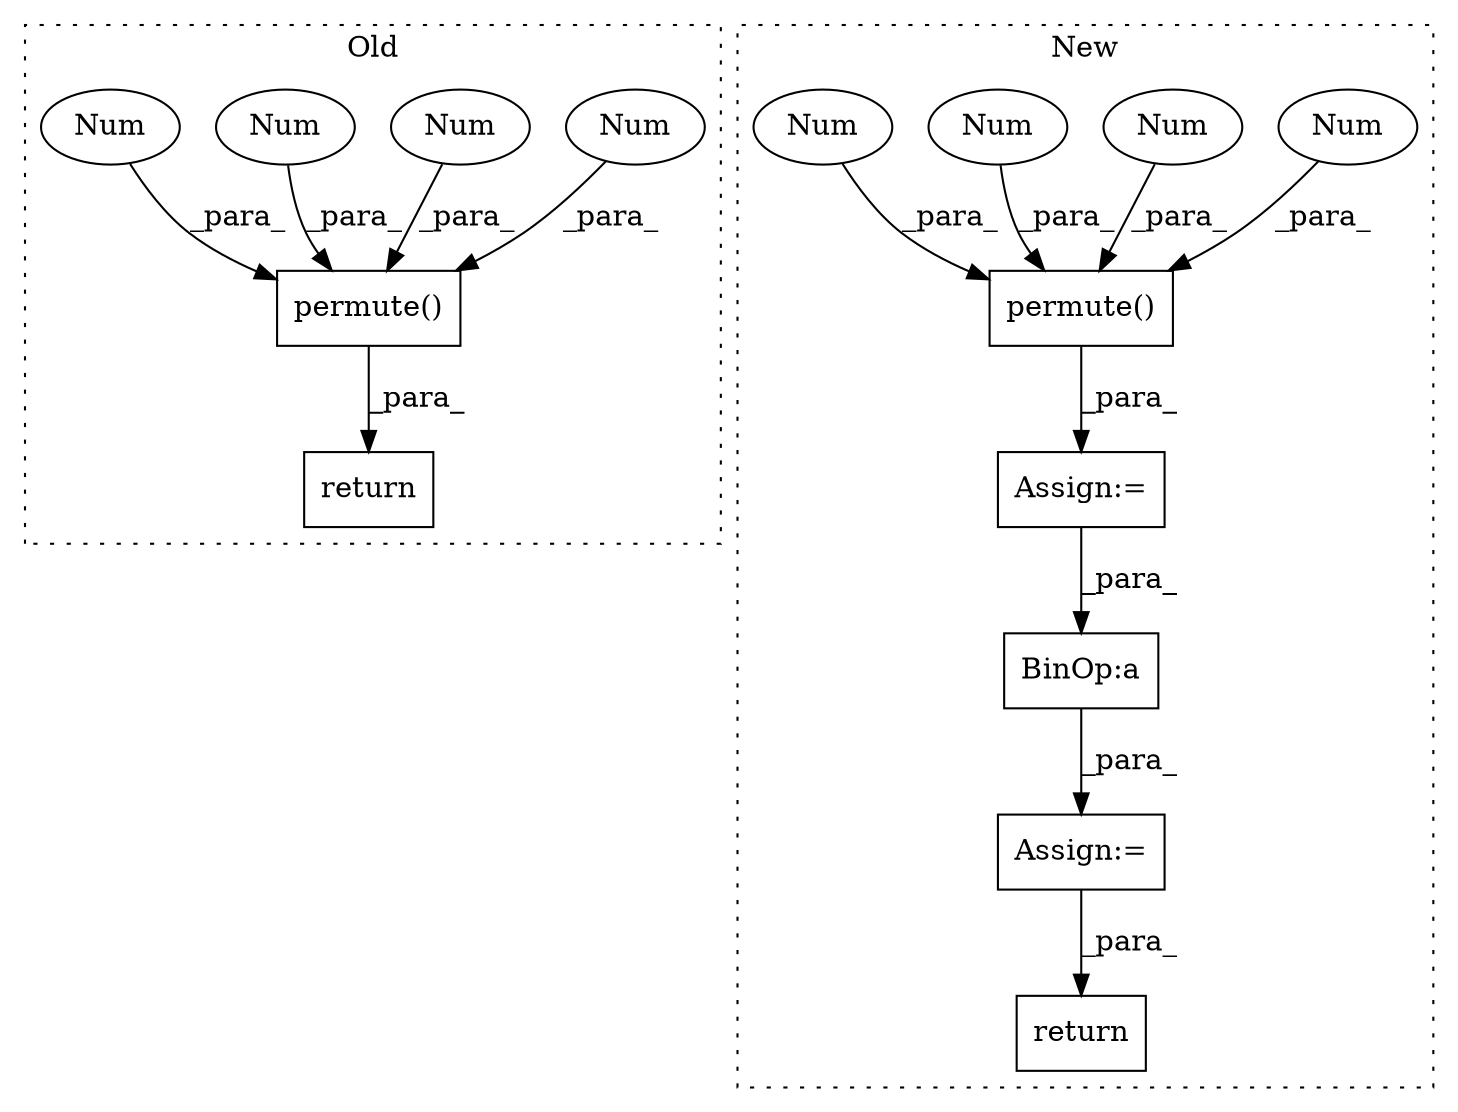 digraph G {
subgraph cluster0 {
1 [label="permute()" a="75" s="541,565" l="14,1" shape="box"];
3 [label="Num" a="76" s="564" l="1" shape="ellipse"];
4 [label="Num" a="76" s="558" l="1" shape="ellipse"];
5 [label="Num" a="76" s="561" l="1" shape="ellipse"];
6 [label="return" a="93" s="1553" l="7" shape="box"];
7 [label="Num" a="76" s="555" l="1" shape="ellipse"];
label = "Old";
style="dotted";
}
subgraph cluster1 {
2 [label="return" a="93" s="2117" l="7" shape="box"];
8 [label="Assign:=" a="68" s="1936" l="3" shape="box"];
9 [label="Assign:=" a="68" s="1796" l="3" shape="box"];
10 [label="permute()" a="75" s="709,735" l="16,1" shape="box"];
11 [label="Num" a="76" s="728" l="1" shape="ellipse"];
12 [label="Num" a="76" s="725" l="1" shape="ellipse"];
13 [label="Num" a="76" s="734" l="1" shape="ellipse"];
14 [label="Num" a="76" s="731" l="1" shape="ellipse"];
15 [label="BinOp:a" a="82" s="1954" l="3" shape="box"];
label = "New";
style="dotted";
}
1 -> 6 [label="_para_"];
3 -> 1 [label="_para_"];
4 -> 1 [label="_para_"];
5 -> 1 [label="_para_"];
7 -> 1 [label="_para_"];
8 -> 2 [label="_para_"];
9 -> 15 [label="_para_"];
10 -> 9 [label="_para_"];
11 -> 10 [label="_para_"];
12 -> 10 [label="_para_"];
13 -> 10 [label="_para_"];
14 -> 10 [label="_para_"];
15 -> 8 [label="_para_"];
}